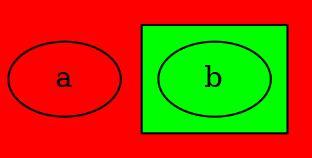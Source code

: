 digraph {
    bgcolor=red
    a

    subgraph cluster_green {
        bgcolor=green
        b
    }
}
